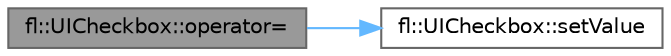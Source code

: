 digraph "fl::UICheckbox::operator="
{
 // LATEX_PDF_SIZE
  bgcolor="transparent";
  edge [fontname=Helvetica,fontsize=10,labelfontname=Helvetica,labelfontsize=10];
  node [fontname=Helvetica,fontsize=10,shape=box,height=0.2,width=0.4];
  rankdir="LR";
  Node1 [id="Node000001",label="fl::UICheckbox::operator=",height=0.2,width=0.4,color="gray40", fillcolor="grey60", style="filled", fontcolor="black",tooltip=" "];
  Node1 -> Node2 [id="edge1_Node000001_Node000002",color="steelblue1",style="solid",tooltip=" "];
  Node2 [id="Node000002",label="fl::UICheckbox::setValue",height=0.2,width=0.4,color="grey40", fillcolor="white", style="filled",URL="$d7/dfe/classfl_1_1_u_i_checkbox.html#a0377cc6b2035f1bef0679c1e041fc4e2",tooltip=" "];
}
